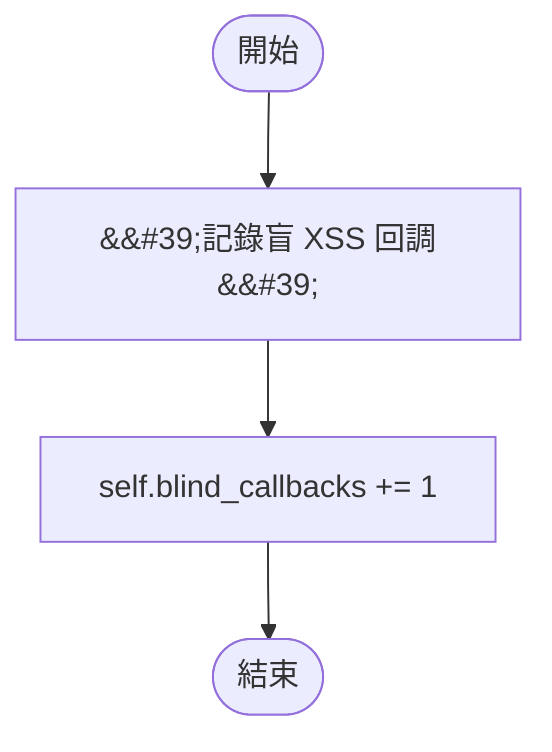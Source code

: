 flowchart TB
    n1([開始])
    n2([結束])
    n3[&amp;&#35;39;記錄盲 XSS 回調&amp;&#35;39;]
    n4[self.blind_callbacks += 1]
    n1 --> n3
    n3 --> n4
    n4 --> n2